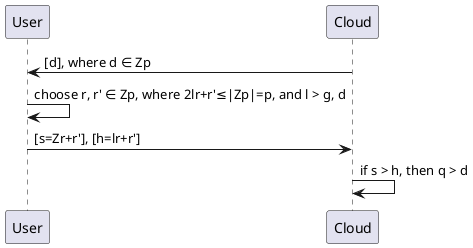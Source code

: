 @startuml
User <- Cloud: [d], where d ∈ Zp
User -> User: choose r, r' ∈ Zp, where 2lr+r'≤|Zp|=p, and l > g, d
User -> Cloud: [s=Zr+r'], [h=lr+r']
Cloud -> Cloud: if s > h, then q > d
@enduml
